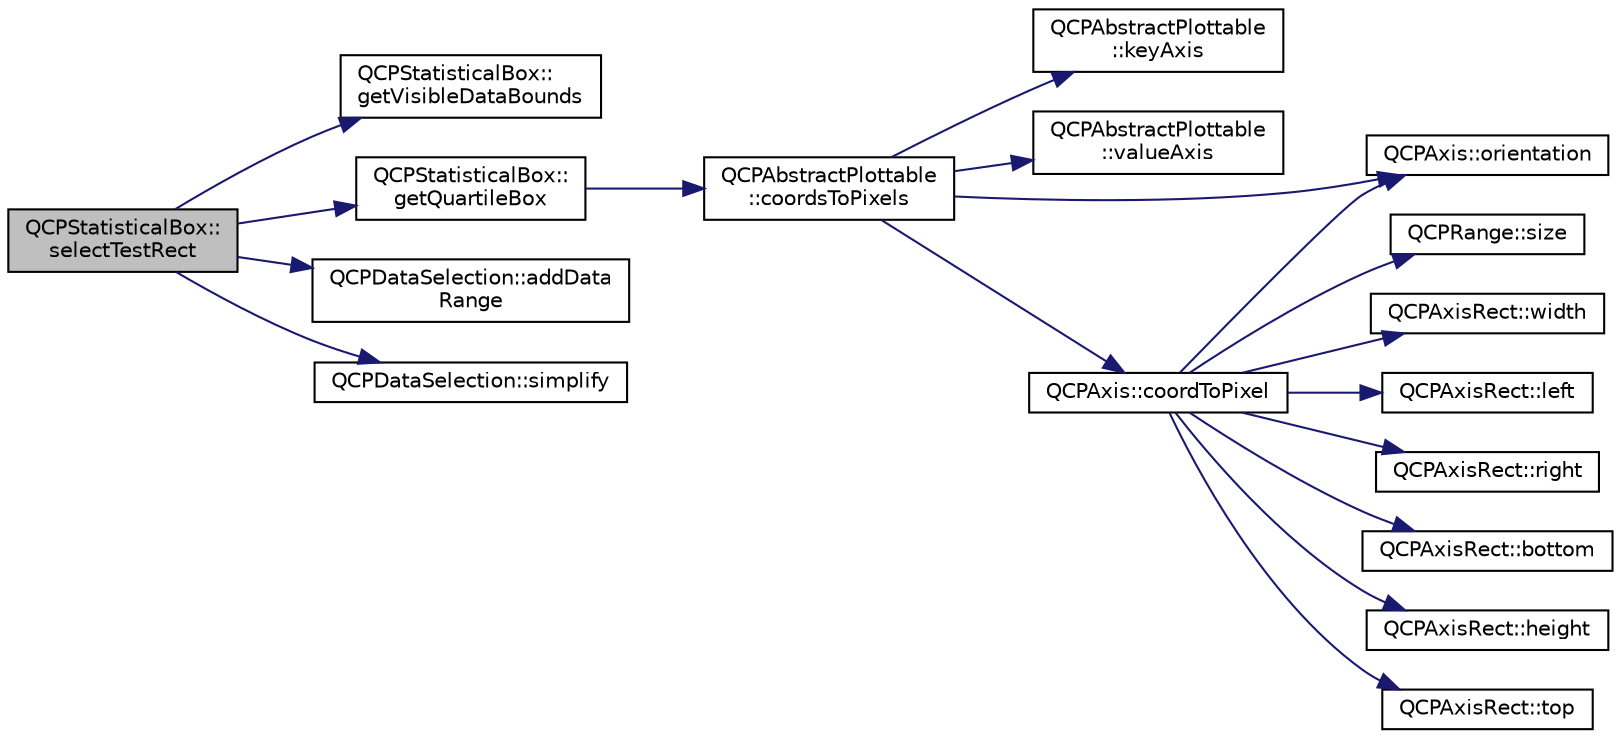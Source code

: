 digraph "QCPStatisticalBox::selectTestRect"
{
  edge [fontname="Helvetica",fontsize="10",labelfontname="Helvetica",labelfontsize="10"];
  node [fontname="Helvetica",fontsize="10",shape=record];
  rankdir="LR";
  Node203 [label="QCPStatisticalBox::\lselectTestRect",height=0.2,width=0.4,color="black", fillcolor="grey75", style="filled", fontcolor="black"];
  Node203 -> Node204 [color="midnightblue",fontsize="10",style="solid",fontname="Helvetica"];
  Node204 [label="QCPStatisticalBox::\lgetVisibleDataBounds",height=0.2,width=0.4,color="black", fillcolor="white", style="filled",URL="$class_q_c_p_statistical_box.html#a1c24e86384a4aced91d5216fce86b175"];
  Node203 -> Node205 [color="midnightblue",fontsize="10",style="solid",fontname="Helvetica"];
  Node205 [label="QCPStatisticalBox::\lgetQuartileBox",height=0.2,width=0.4,color="black", fillcolor="white", style="filled",URL="$class_q_c_p_statistical_box.html#aa44482bf991ceca74602294dd9977243"];
  Node205 -> Node206 [color="midnightblue",fontsize="10",style="solid",fontname="Helvetica"];
  Node206 [label="QCPAbstractPlottable\l::coordsToPixels",height=0.2,width=0.4,color="black", fillcolor="white", style="filled",URL="$class_q_c_p_abstract_plottable.html#a7ad84a36472441cf1f555c5683d0da93"];
  Node206 -> Node207 [color="midnightblue",fontsize="10",style="solid",fontname="Helvetica"];
  Node207 [label="QCPAbstractPlottable\l::keyAxis",height=0.2,width=0.4,color="black", fillcolor="white", style="filled",URL="$class_q_c_p_abstract_plottable.html#a2cdd6f0dd5e9a979037f86b4000d9cfe"];
  Node206 -> Node208 [color="midnightblue",fontsize="10",style="solid",fontname="Helvetica"];
  Node208 [label="QCPAbstractPlottable\l::valueAxis",height=0.2,width=0.4,color="black", fillcolor="white", style="filled",URL="$class_q_c_p_abstract_plottable.html#af47809a644a68ffd955fb30b01fb4f2f"];
  Node206 -> Node209 [color="midnightblue",fontsize="10",style="solid",fontname="Helvetica"];
  Node209 [label="QCPAxis::orientation",height=0.2,width=0.4,color="black", fillcolor="white", style="filled",URL="$class_q_c_p_axis.html#ab988ef4538e2655bb77bd138189cd42e"];
  Node206 -> Node210 [color="midnightblue",fontsize="10",style="solid",fontname="Helvetica"];
  Node210 [label="QCPAxis::coordToPixel",height=0.2,width=0.4,color="black", fillcolor="white", style="filled",URL="$class_q_c_p_axis.html#af15d1b3a7f7e9b53d759d3ccff1fe4b4"];
  Node210 -> Node209 [color="midnightblue",fontsize="10",style="solid",fontname="Helvetica"];
  Node210 -> Node211 [color="midnightblue",fontsize="10",style="solid",fontname="Helvetica"];
  Node211 [label="QCPRange::size",height=0.2,width=0.4,color="black", fillcolor="white", style="filled",URL="$class_q_c_p_range.html#a62326e7cc4316b96df6a60813230e63f"];
  Node210 -> Node212 [color="midnightblue",fontsize="10",style="solid",fontname="Helvetica"];
  Node212 [label="QCPAxisRect::width",height=0.2,width=0.4,color="black", fillcolor="white", style="filled",URL="$class_q_c_p_axis_rect.html#a204645398a4f9d0b0189385c7c2cfb91"];
  Node210 -> Node213 [color="midnightblue",fontsize="10",style="solid",fontname="Helvetica"];
  Node213 [label="QCPAxisRect::left",height=0.2,width=0.4,color="black", fillcolor="white", style="filled",URL="$class_q_c_p_axis_rect.html#afb4a3de02046b20b9310bdb8fca781c3"];
  Node210 -> Node214 [color="midnightblue",fontsize="10",style="solid",fontname="Helvetica"];
  Node214 [label="QCPAxisRect::right",height=0.2,width=0.4,color="black", fillcolor="white", style="filled",URL="$class_q_c_p_axis_rect.html#a3f819d4a1b2193723d1fdafc573eea10"];
  Node210 -> Node215 [color="midnightblue",fontsize="10",style="solid",fontname="Helvetica"];
  Node215 [label="QCPAxisRect::bottom",height=0.2,width=0.4,color="black", fillcolor="white", style="filled",URL="$class_q_c_p_axis_rect.html#acefdf1abaa8a8ab681e906cc2be9581e"];
  Node210 -> Node216 [color="midnightblue",fontsize="10",style="solid",fontname="Helvetica"];
  Node216 [label="QCPAxisRect::height",height=0.2,width=0.4,color="black", fillcolor="white", style="filled",URL="$class_q_c_p_axis_rect.html#acc4377809e79d9a089ab790f39429b0d"];
  Node210 -> Node217 [color="midnightblue",fontsize="10",style="solid",fontname="Helvetica"];
  Node217 [label="QCPAxisRect::top",height=0.2,width=0.4,color="black", fillcolor="white", style="filled",URL="$class_q_c_p_axis_rect.html#a45dbad181cbb9f09d068dbb76c817c95"];
  Node203 -> Node218 [color="midnightblue",fontsize="10",style="solid",fontname="Helvetica"];
  Node218 [label="QCPDataSelection::addData\lRange",height=0.2,width=0.4,color="black", fillcolor="white", style="filled",URL="$class_q_c_p_data_selection.html#a46740c5aa7b80ae9b2abf6985d61b74f"];
  Node203 -> Node219 [color="midnightblue",fontsize="10",style="solid",fontname="Helvetica"];
  Node219 [label="QCPDataSelection::simplify",height=0.2,width=0.4,color="black", fillcolor="white", style="filled",URL="$class_q_c_p_data_selection.html#a4a2fbad1a6e4d1dd26fdfdf88956f2a4"];
}
